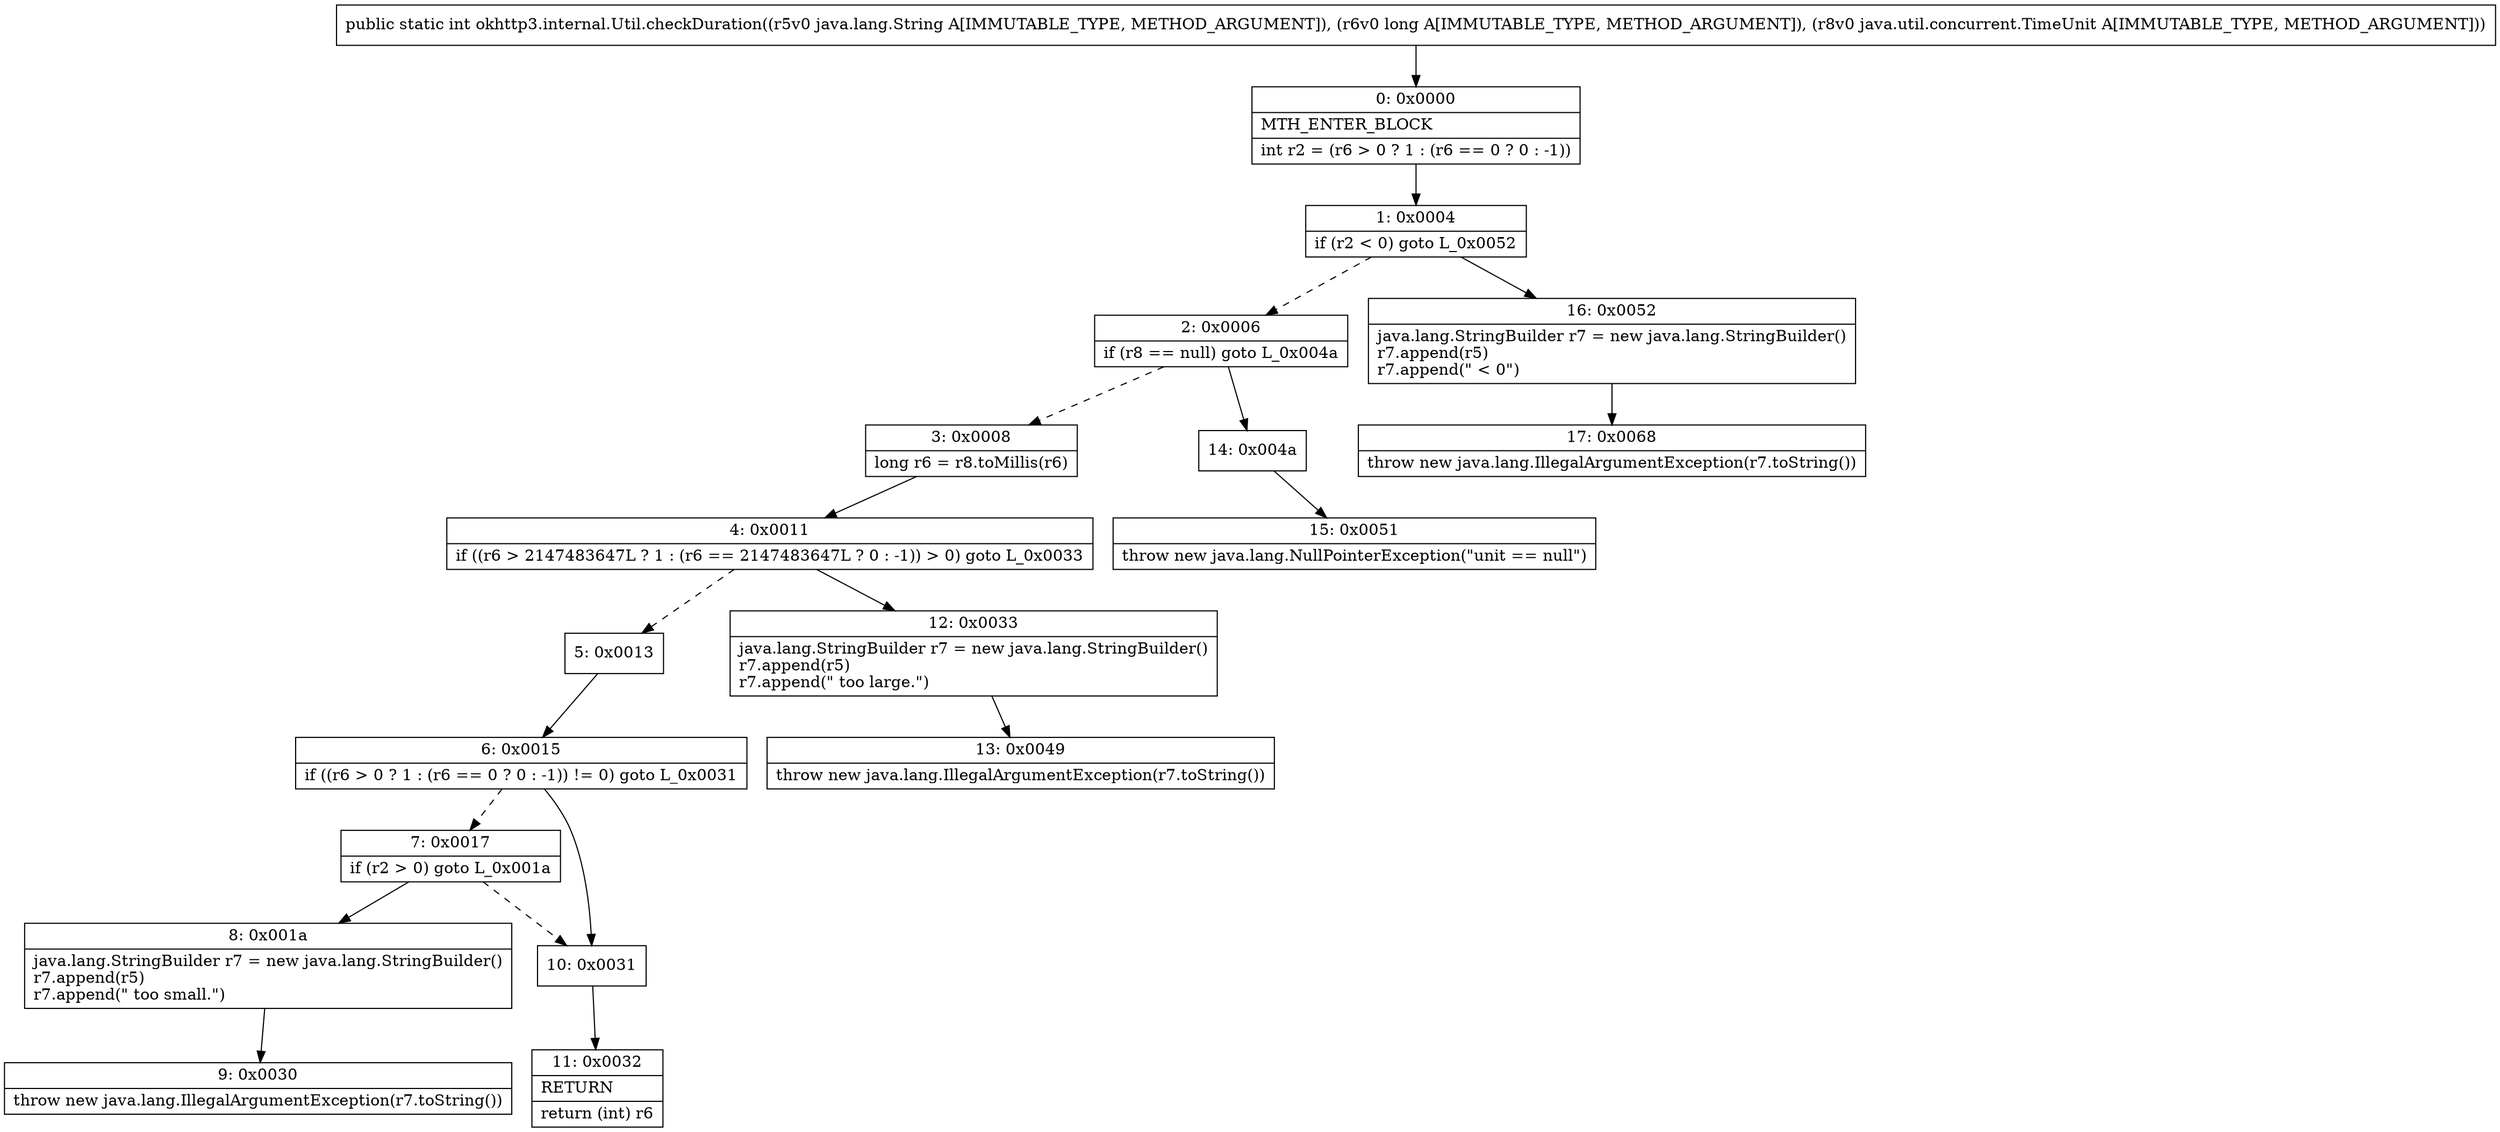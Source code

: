 digraph "CFG forokhttp3.internal.Util.checkDuration(Ljava\/lang\/String;JLjava\/util\/concurrent\/TimeUnit;)I" {
Node_0 [shape=record,label="{0\:\ 0x0000|MTH_ENTER_BLOCK\l|int r2 = (r6 \> 0 ? 1 : (r6 == 0 ? 0 : \-1))\l}"];
Node_1 [shape=record,label="{1\:\ 0x0004|if (r2 \< 0) goto L_0x0052\l}"];
Node_2 [shape=record,label="{2\:\ 0x0006|if (r8 == null) goto L_0x004a\l}"];
Node_3 [shape=record,label="{3\:\ 0x0008|long r6 = r8.toMillis(r6)\l}"];
Node_4 [shape=record,label="{4\:\ 0x0011|if ((r6 \> 2147483647L ? 1 : (r6 == 2147483647L ? 0 : \-1)) \> 0) goto L_0x0033\l}"];
Node_5 [shape=record,label="{5\:\ 0x0013}"];
Node_6 [shape=record,label="{6\:\ 0x0015|if ((r6 \> 0 ? 1 : (r6 == 0 ? 0 : \-1)) != 0) goto L_0x0031\l}"];
Node_7 [shape=record,label="{7\:\ 0x0017|if (r2 \> 0) goto L_0x001a\l}"];
Node_8 [shape=record,label="{8\:\ 0x001a|java.lang.StringBuilder r7 = new java.lang.StringBuilder()\lr7.append(r5)\lr7.append(\" too small.\")\l}"];
Node_9 [shape=record,label="{9\:\ 0x0030|throw new java.lang.IllegalArgumentException(r7.toString())\l}"];
Node_10 [shape=record,label="{10\:\ 0x0031}"];
Node_11 [shape=record,label="{11\:\ 0x0032|RETURN\l|return (int) r6\l}"];
Node_12 [shape=record,label="{12\:\ 0x0033|java.lang.StringBuilder r7 = new java.lang.StringBuilder()\lr7.append(r5)\lr7.append(\" too large.\")\l}"];
Node_13 [shape=record,label="{13\:\ 0x0049|throw new java.lang.IllegalArgumentException(r7.toString())\l}"];
Node_14 [shape=record,label="{14\:\ 0x004a}"];
Node_15 [shape=record,label="{15\:\ 0x0051|throw new java.lang.NullPointerException(\"unit == null\")\l}"];
Node_16 [shape=record,label="{16\:\ 0x0052|java.lang.StringBuilder r7 = new java.lang.StringBuilder()\lr7.append(r5)\lr7.append(\" \< 0\")\l}"];
Node_17 [shape=record,label="{17\:\ 0x0068|throw new java.lang.IllegalArgumentException(r7.toString())\l}"];
MethodNode[shape=record,label="{public static int okhttp3.internal.Util.checkDuration((r5v0 java.lang.String A[IMMUTABLE_TYPE, METHOD_ARGUMENT]), (r6v0 long A[IMMUTABLE_TYPE, METHOD_ARGUMENT]), (r8v0 java.util.concurrent.TimeUnit A[IMMUTABLE_TYPE, METHOD_ARGUMENT])) }"];
MethodNode -> Node_0;
Node_0 -> Node_1;
Node_1 -> Node_2[style=dashed];
Node_1 -> Node_16;
Node_2 -> Node_3[style=dashed];
Node_2 -> Node_14;
Node_3 -> Node_4;
Node_4 -> Node_5[style=dashed];
Node_4 -> Node_12;
Node_5 -> Node_6;
Node_6 -> Node_7[style=dashed];
Node_6 -> Node_10;
Node_7 -> Node_8;
Node_7 -> Node_10[style=dashed];
Node_8 -> Node_9;
Node_10 -> Node_11;
Node_12 -> Node_13;
Node_14 -> Node_15;
Node_16 -> Node_17;
}

